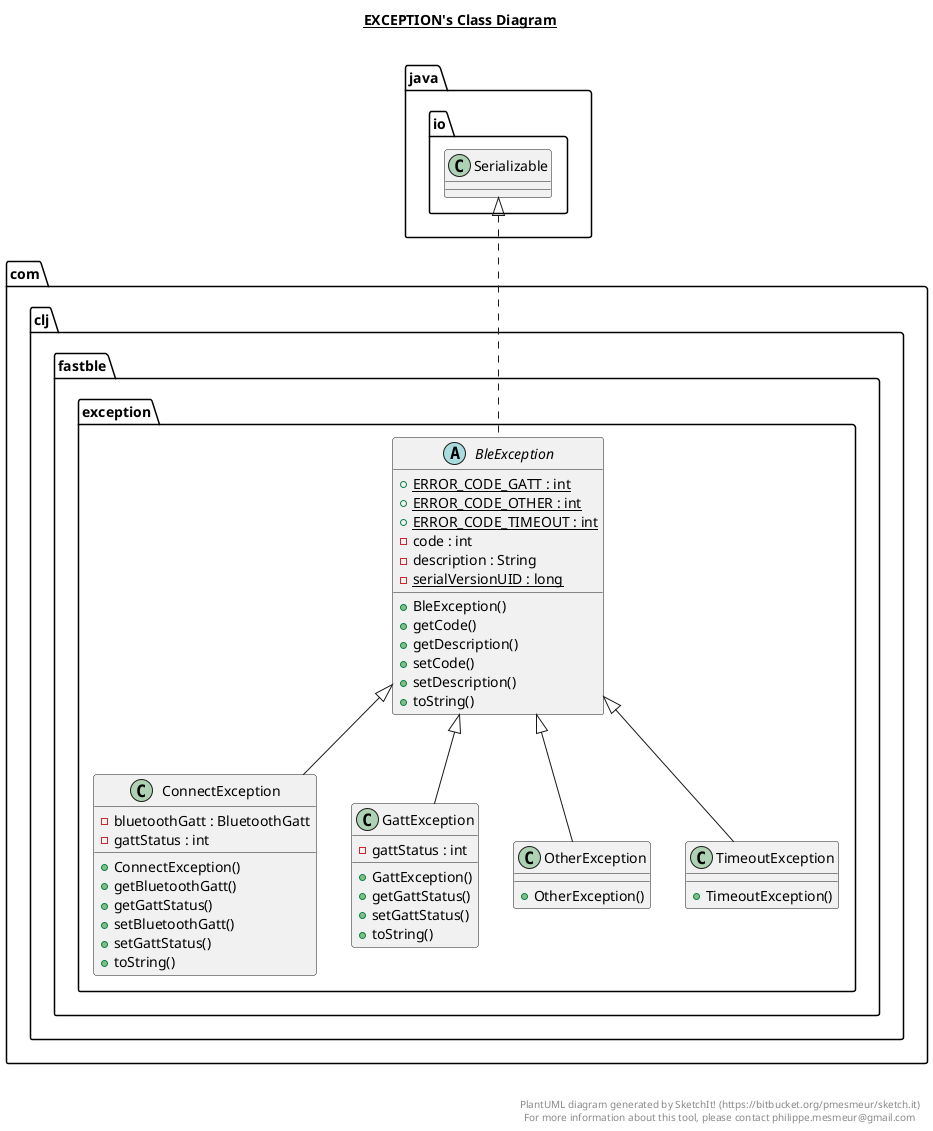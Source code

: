 @startuml

title __EXCEPTION's Class Diagram__\n

  namespace com.clj.fastble {
    namespace exception {
      abstract class com.clj.fastble.exception.BleException {
          {static} + ERROR_CODE_GATT : int
          {static} + ERROR_CODE_OTHER : int
          {static} + ERROR_CODE_TIMEOUT : int
          - code : int
          - description : String
          {static} - serialVersionUID : long
          + BleException()
          + getCode()
          + getDescription()
          + setCode()
          + setDescription()
          + toString()
      }
    }
  }
  

  namespace com.clj.fastble {
    namespace exception {
      class com.clj.fastble.exception.ConnectException {
          - bluetoothGatt : BluetoothGatt
          - gattStatus : int
          + ConnectException()
          + getBluetoothGatt()
          + getGattStatus()
          + setBluetoothGatt()
          + setGattStatus()
          + toString()
      }
    }
  }
  

  namespace com.clj.fastble {
    namespace exception {
      class com.clj.fastble.exception.GattException {
          - gattStatus : int
          + GattException()
          + getGattStatus()
          + setGattStatus()
          + toString()
      }
    }
  }
  

  namespace com.clj.fastble {
    namespace exception {
      class com.clj.fastble.exception.OtherException {
          + OtherException()
      }
    }
  }
  

  namespace com.clj.fastble {
    namespace exception {
      class com.clj.fastble.exception.TimeoutException {
          + TimeoutException()
      }
    }
  }
  

  com.clj.fastble.exception.BleException .up.|> java.io.Serializable
  com.clj.fastble.exception.ConnectException -up-|> com.clj.fastble.exception.BleException
  com.clj.fastble.exception.GattException -up-|> com.clj.fastble.exception.BleException
  com.clj.fastble.exception.OtherException -up-|> com.clj.fastble.exception.BleException
  com.clj.fastble.exception.TimeoutException -up-|> com.clj.fastble.exception.BleException


right footer


PlantUML diagram generated by SketchIt! (https://bitbucket.org/pmesmeur/sketch.it)
For more information about this tool, please contact philippe.mesmeur@gmail.com
endfooter

@enduml
